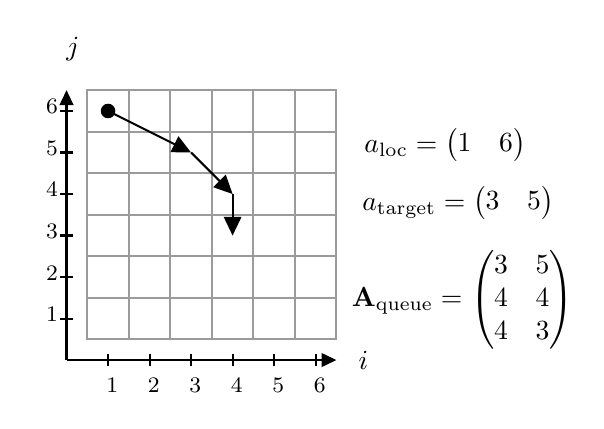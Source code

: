 

\tikzset{every picture/.style={line width=0.75pt}} %set default line width to 0.75pt        

\begin{tikzpicture}[x=0.75pt,y=0.75pt,yscale=-1,xscale=1]
%uncomment if require: \path (0,300); %set diagram left start at 0, and has height of 300

%Shape: Rectangle [id:dp42855588258711186] 
\draw  [color={rgb, 255:red, 155; green, 155; blue, 155 }  ,draw opacity=1 ] (150,100) -- (170,100) -- (170,120) -- (150,120) -- cycle ;
%Shape: Rectangle [id:dp6105229380781099] 
\draw  [color={rgb, 255:red, 155; green, 155; blue, 155 }  ,draw opacity=1 ] (170,100) -- (190,100) -- (190,120) -- (170,120) -- cycle ;
%Shape: Rectangle [id:dp6549605792599602] 
\draw  [color={rgb, 255:red, 155; green, 155; blue, 155 }  ,draw opacity=1 ] (190,100) -- (210,100) -- (210,120) -- (190,120) -- cycle ;
%Shape: Rectangle [id:dp11177492818578871] 
\draw  [color={rgb, 255:red, 155; green, 155; blue, 155 }  ,draw opacity=1 ] (210,100) -- (230,100) -- (230,120) -- (210,120) -- cycle ;
%Shape: Rectangle [id:dp2591978221608908] 
\draw  [color={rgb, 255:red, 155; green, 155; blue, 155 }  ,draw opacity=1 ] (230,100) -- (250,100) -- (250,120) -- (230,120) -- cycle ;
%Shape: Rectangle [id:dp38508446166633226] 
\draw  [color={rgb, 255:red, 155; green, 155; blue, 155 }  ,draw opacity=1 ] (250,100) -- (270,100) -- (270,120) -- (250,120) -- cycle ;
%Shape: Rectangle [id:dp6025090590053015] 
\draw  [color={rgb, 255:red, 155; green, 155; blue, 155 }  ,draw opacity=1 ] (150,120) -- (170,120) -- (170,140) -- (150,140) -- cycle ;
%Shape: Rectangle [id:dp3682897256616313] 
\draw  [color={rgb, 255:red, 155; green, 155; blue, 155 }  ,draw opacity=1 ] (170,120) -- (190,120) -- (190,140) -- (170,140) -- cycle ;
%Shape: Rectangle [id:dp6892550531871542] 
\draw  [color={rgb, 255:red, 155; green, 155; blue, 155 }  ,draw opacity=1 ] (190,120) -- (210,120) -- (210,140) -- (190,140) -- cycle ;
%Shape: Rectangle [id:dp8416238097996136] 
\draw  [color={rgb, 255:red, 155; green, 155; blue, 155 }  ,draw opacity=1 ] (210,120) -- (230,120) -- (230,140) -- (210,140) -- cycle ;
%Shape: Rectangle [id:dp11971980036909602] 
\draw  [color={rgb, 255:red, 155; green, 155; blue, 155 }  ,draw opacity=1 ] (230,120) -- (250,120) -- (250,140) -- (230,140) -- cycle ;
%Shape: Rectangle [id:dp45988568496643056] 
\draw  [color={rgb, 255:red, 155; green, 155; blue, 155 }  ,draw opacity=1 ] (250,120) -- (270,120) -- (270,140) -- (250,140) -- cycle ;
%Shape: Rectangle [id:dp06616827966385719] 
\draw  [color={rgb, 255:red, 155; green, 155; blue, 155 }  ,draw opacity=1 ] (150,140) -- (170,140) -- (170,160) -- (150,160) -- cycle ;
%Shape: Rectangle [id:dp7044106469199971] 
\draw  [color={rgb, 255:red, 155; green, 155; blue, 155 }  ,draw opacity=1 ] (170,140) -- (190,140) -- (190,160) -- (170,160) -- cycle ;
%Shape: Rectangle [id:dp6591707524405481] 
\draw  [color={rgb, 255:red, 155; green, 155; blue, 155 }  ,draw opacity=1 ] (190,140) -- (210,140) -- (210,160) -- (190,160) -- cycle ;
%Shape: Rectangle [id:dp8930971586544709] 
\draw  [color={rgb, 255:red, 155; green, 155; blue, 155 }  ,draw opacity=1 ] (210,140) -- (230,140) -- (230,160) -- (210,160) -- cycle ;
%Shape: Rectangle [id:dp32608033688904836] 
\draw  [color={rgb, 255:red, 155; green, 155; blue, 155 }  ,draw opacity=1 ] (230,140) -- (250,140) -- (250,160) -- (230,160) -- cycle ;
%Shape: Rectangle [id:dp5953405125481226] 
\draw  [color={rgb, 255:red, 155; green, 155; blue, 155 }  ,draw opacity=1 ] (250,140) -- (270,140) -- (270,160) -- (250,160) -- cycle ;
%Shape: Rectangle [id:dp9947856914807263] 
\draw  [color={rgb, 255:red, 155; green, 155; blue, 155 }  ,draw opacity=1 ] (150,160) -- (170,160) -- (170,180) -- (150,180) -- cycle ;
%Shape: Rectangle [id:dp003713655374963487] 
\draw  [color={rgb, 255:red, 155; green, 155; blue, 155 }  ,draw opacity=1 ] (170,160) -- (190,160) -- (190,180) -- (170,180) -- cycle ;
%Shape: Rectangle [id:dp275793161598308] 
\draw  [color={rgb, 255:red, 155; green, 155; blue, 155 }  ,draw opacity=1 ] (190,160) -- (210,160) -- (210,180) -- (190,180) -- cycle ;
%Shape: Rectangle [id:dp660554520529752] 
\draw  [color={rgb, 255:red, 155; green, 155; blue, 155 }  ,draw opacity=1 ] (210,160) -- (230,160) -- (230,180) -- (210,180) -- cycle ;
%Shape: Rectangle [id:dp6670283401659971] 
\draw  [color={rgb, 255:red, 155; green, 155; blue, 155 }  ,draw opacity=1 ] (230,160) -- (250,160) -- (250,180) -- (230,180) -- cycle ;
%Shape: Rectangle [id:dp7221948780234433] 
\draw  [color={rgb, 255:red, 155; green, 155; blue, 155 }  ,draw opacity=1 ] (250,160) -- (270,160) -- (270,180) -- (250,180) -- cycle ;
%Shape: Rectangle [id:dp6320970871822185] 
\draw  [color={rgb, 255:red, 155; green, 155; blue, 155 }  ,draw opacity=1 ] (150,180) -- (170,180) -- (170,200) -- (150,200) -- cycle ;
%Shape: Rectangle [id:dp13977731331490584] 
\draw  [color={rgb, 255:red, 155; green, 155; blue, 155 }  ,draw opacity=1 ] (170,180) -- (190,180) -- (190,200) -- (170,200) -- cycle ;
%Shape: Rectangle [id:dp7579788267972343] 
\draw  [color={rgb, 255:red, 155; green, 155; blue, 155 }  ,draw opacity=1 ] (190,180) -- (210,180) -- (210,200) -- (190,200) -- cycle ;
%Shape: Rectangle [id:dp5792987894056449] 
\draw  [color={rgb, 255:red, 155; green, 155; blue, 155 }  ,draw opacity=1 ] (210,180) -- (230,180) -- (230,200) -- (210,200) -- cycle ;
%Shape: Rectangle [id:dp720743648134023] 
\draw  [color={rgb, 255:red, 155; green, 155; blue, 155 }  ,draw opacity=1 ] (230,180) -- (250,180) -- (250,200) -- (230,200) -- cycle ;
%Shape: Rectangle [id:dp05547477444228277] 
\draw  [color={rgb, 255:red, 155; green, 155; blue, 155 }  ,draw opacity=1 ] (250,180) -- (270,180) -- (270,200) -- (250,200) -- cycle ;
%Shape: Rectangle [id:dp9985373360418657] 
\draw  [color={rgb, 255:red, 155; green, 155; blue, 155 }  ,draw opacity=1 ] (150,200) -- (170,200) -- (170,220) -- (150,220) -- cycle ;
%Shape: Rectangle [id:dp15522847612517077] 
\draw  [color={rgb, 255:red, 155; green, 155; blue, 155 }  ,draw opacity=1 ] (170,200) -- (190,200) -- (190,220) -- (170,220) -- cycle ;
%Shape: Rectangle [id:dp33753032165468344] 
\draw  [color={rgb, 255:red, 155; green, 155; blue, 155 }  ,draw opacity=1 ] (190,200) -- (210,200) -- (210,220) -- (190,220) -- cycle ;
%Shape: Rectangle [id:dp26244583119648834] 
\draw  [color={rgb, 255:red, 155; green, 155; blue, 155 }  ,draw opacity=1 ] (210,200) -- (230,200) -- (230,220) -- (210,220) -- cycle ;
%Shape: Rectangle [id:dp8422946645429212] 
\draw  [color={rgb, 255:red, 155; green, 155; blue, 155 }  ,draw opacity=1 ] (230,200) -- (250,200) -- (250,220) -- (230,220) -- cycle ;
%Shape: Rectangle [id:dp8533347020772271] 
\draw  [color={rgb, 255:red, 155; green, 155; blue, 155 }  ,draw opacity=1 ] (250,200) -- (270,200) -- (270,220) -- (250,220) -- cycle ;
%Straight Lines [id:da9896682572571893] 
\draw    (160,110) -- (197.32,128.66) ;
\draw [shift={(200,130)}, rotate = 206.57] [fill={rgb, 255:red, 0; green, 0; blue, 0 }  ][line width=0.08]  [draw opacity=0] (8.93,-4.29) -- (0,0) -- (8.93,4.29) -- cycle    ;
%Straight Lines [id:da9632190020076636] 
\draw    (200,130) -- (217.88,147.88) ;
\draw [shift={(220,150)}, rotate = 225] [fill={rgb, 255:red, 0; green, 0; blue, 0 }  ][line width=0.08]  [draw opacity=0] (8.93,-4.29) -- (0,0) -- (8.93,4.29) -- cycle    ;
%Straight Lines [id:da9147500414956928] 
\draw    (220,150) -- (220,167) ;
\draw [shift={(220,170)}, rotate = 270] [fill={rgb, 255:red, 0; green, 0; blue, 0 }  ][line width=0.08]  [draw opacity=0] (8.93,-4.29) -- (0,0) -- (8.93,4.29) -- cycle    ;
%Straight Lines [id:da831859111564959] 
\draw    (140,230) -- (267,230) (160,227) -- (160,233)(180,227) -- (180,233)(200,227) -- (200,233)(220,227) -- (220,233)(240,227) -- (240,233)(260,227) -- (260,233) ;
\draw [shift={(270,230)}, rotate = 180] [fill={rgb, 255:red, 0; green, 0; blue, 0 }  ][line width=0.08]  [draw opacity=0] (7.14,-3.43) -- (0,0) -- (7.14,3.43) -- cycle    ;
%Straight Lines [id:da2320709358776154] 
\draw    (140,230) -- (140,103) (137,210) -- (143,210)(137,190) -- (143,190)(137,170) -- (143,170)(137,150) -- (143,150)(137,130) -- (143,130)(137,110) -- (143,110) ;
\draw [shift={(140,100)}, rotate = 450] [fill={rgb, 255:red, 0; green, 0; blue, 0 }  ][line width=0.08]  [draw opacity=0] (7.14,-3.43) -- (0,0) -- (7.14,3.43) -- cycle    ;
%Shape: Circle [id:dp5033315268876932] 
\draw  [color={rgb, 255:red, 0; green, 0; blue, 0 }  ,draw opacity=1 ][fill={rgb, 255:red, 0; green, 0; blue, 0 }  ,fill opacity=1 ] (157,110) .. controls (157,108.34) and (158.34,107) .. (160,107) .. controls (161.66,107) and (163,108.34) .. (163,110) .. controls (163,111.66) and (161.66,113) .. (160,113) .. controls (158.34,113) and (157,111.66) .. (157,110) -- cycle ;

% Text Node
\draw (283,230) node    {$i$};
% Text Node
\draw (143,80) node    {$j$};
% Text Node
\draw (133,208) node  [font=\footnotesize]  {$1$};
% Text Node
\draw (133,128) node  [font=\footnotesize]  {$5$};
% Text Node
\draw (133,148) node  [font=\footnotesize]  {$4$};
% Text Node
\draw (133,168) node  [font=\footnotesize]  {$3$};
% Text Node
\draw (133,188) node  [font=\footnotesize]  {$2$};
% Text Node
\draw (162,242) node  [font=\footnotesize]  {$1$};
% Text Node
\draw (242,242) node  [font=\footnotesize]  {$5$};
% Text Node
\draw (222,242) node  [font=\footnotesize]  {$4$};
% Text Node
\draw (202,242) node  [font=\footnotesize]  {$3$};
% Text Node
\draw (182,242) node  [font=\footnotesize]  {$2$};
% Text Node
\draw (133,108) node  [font=\footnotesize]  {$6$};
% Text Node
\draw (262,242) node  [font=\footnotesize]  {$6$};
% Text Node
\draw (282,126.5) node [anchor=west] [inner sep=0.75pt]    {$a_{\text{loc}} =\begin{pmatrix}
1 & 6
\end{pmatrix}$};
% Text Node
\draw (281,154.5) node [anchor=west] [inner sep=0.75pt]    {$a_{\text{target}} =\begin{pmatrix}
3 & 5
\end{pmatrix}$};
% Text Node
\draw (276,201) node [anchor=west] [inner sep=0.75pt]    {$\mathbf{A}_{\text{queue}} =\begin{pmatrix}
3 & 5\\
4 & 4\\
4 & 3
\end{pmatrix}$};


\end{tikzpicture}